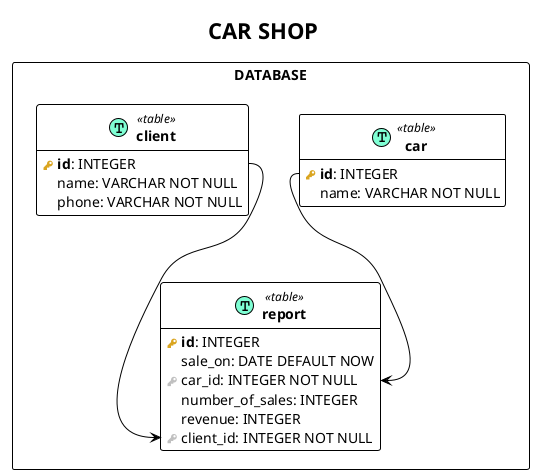 @startuml
    !theme plain
    hide empty methods

    !procedure $schema($name, $slug)
        package "$name" as $slug <<Rectangle>>
    !endprocedure

    !procedure $table($name, $slug)
        entity "<b>$name</b>" as $slug << (T, Aquamarine) table >>
    !endprocedure

    !procedure $pk($name)
        <color:#GoldenRod><&key></color> <b>$name</b>
    !endprocedure

    !procedure $fk($name)
        <color:#Silver><&key></color> $name
    !endprocedure

    !procedure $column($name)
        {field} <color:#White><&media-record></color> $name
    !endprocedure

    title "CAR SHOP"

    $schema("DATABASE", "id_001") {
        $table("car", "id_001") {
            $pk("id"): INTEGER
            $column("name"): VARCHAR NOT NULL
        }
        $table("client", "id_002") {
            $pk("id"): INTEGER
            $column("name"): VARCHAR NOT NULL
            $column("phone"): VARCHAR NOT NULL
        }
        $table("report", "id_003") {
            $pk("id"): INTEGER
            $column("sale_on"): DATE DEFAULT NOW
            $fk("car_id"): INTEGER NOT NULL
            $column("number_of_sales"): INTEGER
            $column("revenue"): INTEGER
            $fk("client_id"): INTEGER NOT NULL
        }
    }

    id_001.id_001::id --> id_001.id_003::car_id
    id_001.id_002::id --> id_001.id_003::client_id
@enduml